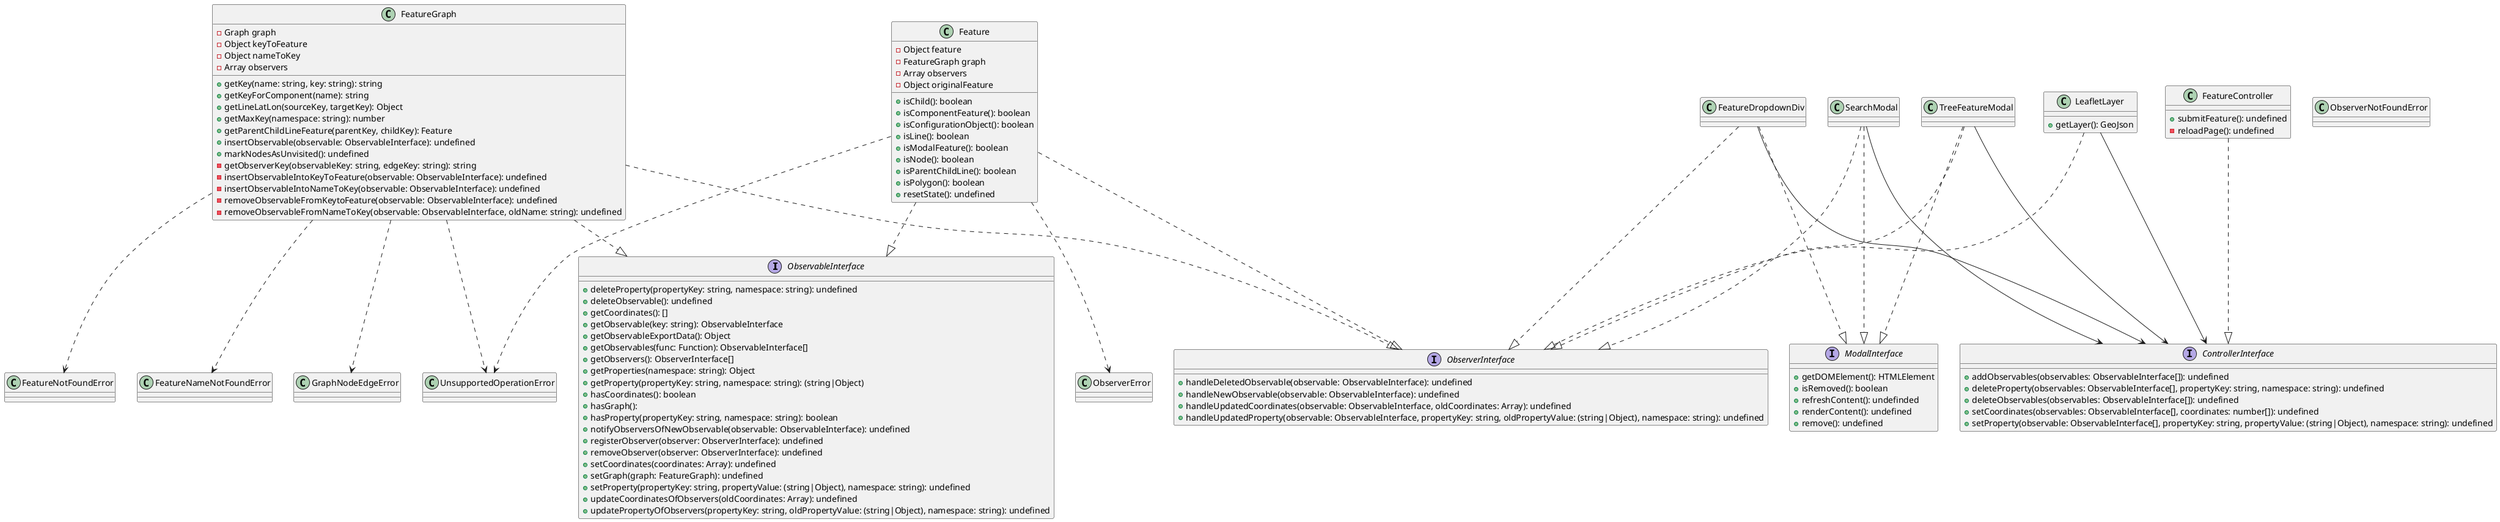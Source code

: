 @startuml design
' - Render this diagram with PlantUML

interface ObservableInterface {
    ' - The FeatureGraph and Feature classes follow the composite pattern by both implementing the ObservableInterface and the ObserverInterface
    ' - Commented-out methods should exist for consistency but aren't implemented because they don't logically make sense

    '+deleteCoordinates(): undefined
    '   - I haven't encountered a situation where I would ever want to delete coordinates (yet)
    +deleteProperty(propertyKey: string, namespace: string): undefined
        ' - Does this method signature work for the composite pattern? Yes
        '   - Feature: delete the property from the Feature
        '   - FeatureGraph: throw an UnsupportedOperationError. A FeatureGraph does not have its own properties
    +deleteObservable(): undefined
        ' - Does this method signature work for the composite pattern? Yes
        '   - Feature: mark the Feature instance as being deleted (I don't actually do anything for this) and the notify observers by calling their
        '     handleDeletedObservable() method
        '   - FeatureGraph: don't delete the FeatureGraph. Just notify observers of the FeatureGraph itself that the ObservableInterface instance was
        '     deleted by calling the handleDeletedObservable() method on the FeatureGraph observers in the handleDeletedObservable() method of the
        '     graph. I suppose if the entire graph gets deleted, then perhaps the FeatureGraph itself could be deleted. But this is such a weird
        '     corner case that I'm not going to deal with it right now. Just throw an UnsupportedOperationError
    '+deleteObserver(): undefined
    '   - Observers don't need to be deleted. They're just removed as observers. They should be garbage collected if there are no memory leaks
    +getCoordinates(): []
        ' - Does this method signature work for the composite pattern? Yes
        '   - Feature: return the coordinates of the Feature
        '   - FeatureGraph: throw an UnsupportedOperationError. A FeatureGraph does not have its own coordinates
    +getObservable(key: string): ObservableInterface
        ' - Does this method signature work for the composite pattern? Yes
        '   - Feature: throw an UnsupportedOperationError. A Feature already is the observable
        '   - FeatureGraph: return the Feature with the matching key, or throw a FeatureNotFoundError
    +getObservableExportData(): Object
        ' - Does this method signature work for the composite pattern? Yes
        '   - Feature: create a structuredClone() of the GeoJSON feature, modify it as necessary (e.g. remove names), and return it
        '   - FeatureGraph: call getObservableExportData() on the desired Feature instances and return a FeatureCollection
    +getObservables(func: Function): ObservableInterface[]
        ' - Does this method signature work for the composite pattern? Yes
        '   - Feature: throw an UnsupportedOperationError. A Feature already is the observable
        '   - FeatureGraph: return an array of Features that satisfy the given function
    +getObservers(): ObserverInterface[]
        ' - Does this method signature work for the composite pattern? Yes
        '   - Feature: return this.#observers
        '   - FeatureGraph: return this.#observers. Not sure when this would be needed, but it's trivial to implement
    +getProperties(namespace: string): Object
        ' - Does this method signature work for the composite pattern? Yes
        '   - Feature: return the properties in the given namespace on the Feature
        '   - FeatureGraph: throw an UnsupportedOperationError. A FeatureGraph does not have its own properties
    +getProperty(propertyKey: string, namespace: string): (string|Object)
        ' - Does this method signature work for the composite pattern? Yes
        '   - Feature: return the property value of the Feature
        '   - FeatureGraph: throw an UnsupportedOperationError. A FeatureGraph does not have its own properties
    +hasCoordinates(): boolean
        ' - Does this method signature work for the composite pattern? Yes
        '   - Feature: check if the Feature has coordinates
        '   - FeatureGraph: throw an UnsupportedOperationError. A FeatureGraph does not have its own coordinates
    +hasGraph():
        ' - Does this method signature work for the composite pattern? Yes
        '   - Feature: return whether the reference to a graph in the Feature is set
        '   - FeatureGraph: throw an UnsupportedOperationError. At this time, graphs cannot be nested
    +hasProperty(propertyKey: string, namespace: string): boolean
        ' - Does this method signature work for the composite pattern? Yes
        '   - Feature: check if the property exists on the Feature
        '   - FeatureGraph: throw an UnsupportedOperationError. A FeatureGraph does not have its own properties
    '+hasObservable(): boolean
    '+hasObserver(): boolean
    +notifyObserversOfNewObservable(observable: ObservableInterface): undefined
        ' - Does this method signature work for the composite pattern? Yes
        '   - Feature: throw an UnsupportedOperationError. When a Feature instance is created, it doesn't have any observers to notify
        '   - FeatureGraph: call the handleNewObservable() method of observers of the FeatureGraph at the end of the insertObservable() method
    +registerObserver(observer: ObserverInterface): undefined
        ' - Does this method signature work for the composite pattern? Yes
        '   - Feature: add the observer to this.#observers
        '   - FeatureGraph: add the observer to this.#observers
    +removeObserver(observer: ObserverInterface): undefined
        ' - Does this method signature work for the composite pattern? Yes
        '   - Feature: remove the observer from this.#observers
        '   - FeatureGraph: remove the observer from this.#observers
    +setCoordinates(coordinates: Array): undefined
        ' - Does this method signature work for the composite pattern? Yes
        '   - Feature: set the coordinates on the Feature and call updateCoordinatesOfObservers() 
        '   - FeatureGraph: throw an UnsupportedOperationError. A FeatureGraph does not have its own coordinates
    +setGraph(graph: FeatureGraph): undefined
        ' - Does this method signature work for the composite pattern? Yes
        '   - Feature: set a reference to the graph in the Feature
        '   - FeatureGraph: throw an UnsupportedOperationError. At this time, graphs cannot be nested
    +setProperty(propertyKey: string, propertyValue: (string|Object), namespace: string): undefined
        ' - Does this method signature work for the composite pattern? Yes
        '   - Feature: set the property on the Feature and call updatePropertyOfObservers() 
        '   - FeatureGraph: throw an UnsupportedOperationError. A FeatureGraph does not have its own properties
    '+setObservable(): undefined === +insertObservable(): undefined
    '+setObserver():undefined === +registerObserver(): undefined
    +updateCoordinatesOfObservers(oldCoordinates: Array): undefined
        ' - Does this method signature work for the composite pattern? Yes
        '   - Feature: call the handleUpdatedCoordinates() method of each observer. The FeatureGraph will be notified this way
        '   - FeatureGraph: throw an UnsupportedOperationError. A FeatureGraph will notify observers, like the SearchModal, of
        '     new/updated/deleted properties by calling handleUpdatedCoordinates() on its own observers within its own handleUpdatedCoordinates() method
    +updatePropertyOfObservers(propertyKey: string, oldPropertyValue: (string|Object), namespace: string): undefined
        ' - Does this method signature work for the composite pattern? Yes
        '   - Feature: call the handleUpdatedProperty() method of each observer. The FeatureGraph will be notified this way
        '   - FeatureGraph: throw an UnsupportedOperationError. A FeatureGraph will notify observers, like the SearchModal, of
        '     new/updated/deleted properties by calling handleUpdatedProperty() on its own observers within its own handleUpdatedProperty() method
}

interface ObserverInterface {
    +handleDeletedObservable(observable: ObservableInterface): undefined
    +handleNewObservable(observable: ObservableInterface): undefined
    +handleUpdatedCoordinates(observable: ObservableInterface, oldCoordinates: Array): undefined
    +handleUpdatedProperty(observable: ObservableInterface, propertyKey: string, oldPropertyValue: (string|Object), namespace: string): undefined
}

Feature ..> ObserverError
Feature ..> UnsupportedOperationError
Feature ..|> ObservableInterface
Feature ..|> ObserverInterface
class Feature {
    -Object feature
    -FeatureGraph graph
    -Array observers
    -Object originalFeature
    +isChild(): boolean
    +isComponentFeature(): boolean
    +isConfigurationObject(): boolean
    +isLine(): boolean
    +isModalFeature(): boolean
    +isNode(): boolean
    +isParentChildLine(): boolean
    +isPolygon(): boolean
    +resetState(): undefined
}

class ObserverError {}
class ObserverNotFoundError {}
class UnsupportedOperationError {}

class FeatureNotFoundError {}
class FeatureNameNotFoundError {}
class GraphNodeEdgeError {}

FeatureGraph ..> UnsupportedOperationError
FeatureGraph ..> FeatureNotFoundError
FeatureGraph ..> FeatureNameNotFoundError
FeatureGraph ..> GraphNodeEdgeError
FeatureGraph ..|> ObservableInterface
FeatureGraph ..|> ObserverInterface
class FeatureGraph {
    -Graph graph
    -Object keyToFeature
    -Object nameToKey
    -Array observers
    +getKey(name: string, key: string): string
        ' - Return the key of the Feature with the given name, or throw a FeatureNameNotFoundError
    +getKeyForComponent(name): string
        ' - Components are never part of a FeatureGraph, so I can't provide a key to specify what to do in case of duplicate names. Return the key if
        '   there is a matching key, or throw a FeatureNameNotFoundError. If there are multiple keys, throw an Error or return the first key. The user
        '   could fix this by changing the duplicate names, then re-trying the operation
    +getLineLatLon(sourceKey, targetKey): Object
        ' - This method belongs in the FeatureGraph because only the FeatureGraph can use multiple keys to find out the latitude and longitude values 
    +getMaxKey(namespace: string): number
    +getParentChildLineFeature(parentKey, childKey): Feature
        ' - This method doesn't need to be located in the FeatureGraph class, but it works here. I could put it in the FeatureController class, but I
        '   shouldn't need a controller to create parent-child lines, so I won't
    +insertObservable(observable: ObservableInterface): undefined
        ' - The crazy thing is that now I can insert graphs into other graphs
    +markNodesAsUnvisited(): undefined
    -getObserverKey(observableKey: string, edgeKey: string): string
        ' - Throw a GraphNodeLoopError if an edge is discovered that loops back to the same graph node. This should never happen because I create a
        '   Graphology graph that doesn't allow self-loops
    -insertObservableIntoKeyToFeature(observable: ObservableInterface): undefined
    -insertObservableIntoNameToKey(observable: ObservableInterface): undefined
    -removeObservableFromKeytoFeature(observable: ObservableInterface): undefined
    -removeObservableFromNameToKey(observable: ObservableInterface, oldName: string): undefined
}

interface ModalInterface {
    +getDOMElement(): HTMLElement
        ' - Return the outermost HTMLElement of the modal that is supposed to be inserted into the DOM
    +isRemoved(): boolean
        ' - Return whether the modal has been deleted
    +refreshContent(): undefinded
        ' - Replace select DOM nodes (e.g. <select> elements) with new DOM nodes in response to some event, but do not replace all of the DOM nodes in
        '   order to preserve the state of the user's UI
    +renderContent(): undefined
        ' - Get a new set of DOM nodes that represent the initial state of the modal. If the old modal was already in the DOM, replace the old DOM
        '   nodes with the new DOM nodes
    +remove(): undefined
        ' - Remove the DOM nodes of the modal from the DOM. Also perform other actions as needed (e.g. remove the modal as an observer from its
        '   observables)
}

/'
- Situations:
    - A component is added to the FeatureGraph
        - The FeatureGraph calls notifyObserversOfNewObservable(). Every observer of the graph has handleNewObservable() called. The SearchModal does
          NOT register itself as an observer of the new Feature. It doesn't need to. It's already an observer of the graph. Instead, the SearchModal
          just calls refreshContent() and updates its key selects. New keys may or may not appear in the key selects, depending on whether the new
          Feature has new keys
    - A feature is deleted from the FeatureGraph
        - The FeatureGraph has handleDeletedObservable() called on it, which triggers it to call handleDeletedObservable() on all of its own
          observers. The SearchModal does not remove itself as an observer of the deleted feature since it never observed it in the first place.
          Instead, the SearchModal just calls refreshContent() and updates its key selects.
    - A feature has the only instance of its key and that key is deleted from the feature 
        - Eventually, the FeatureGraph has handleUpdatedProperty() called on it. The FeatureGraph will call handleUpdatedProperty() on all of its own
          observers. The SearchModal simply calls refreshContent(). Note this will happen every time that any Feature's property changes, but that's
          okay.
    - A feature has a new key added to it that is unique across all features
        - Same workflow as above
'/
SearchModal --> ControllerInterface
SearchModal ..|> ObserverInterface
SearchModal ..|> ModalInterface
class SearchModal {
    ' - I don't need to document public or private methods of this class
}

TreeFeatureModal --> ControllerInterface
TreeFeatureModal ..|> ObserverInterface
TreeFeatureModal ..|> ModalInterface
class TreeFeatureModal {
    ' - I don't need to document public or private methods of this class
}

' - Each FeatureDropdownDiv will only observe a single Feature. I'll use plain DropdownDivs for nodes, lines, and configuration objects
'   - I will also use plain DropdownDivs for any other arbitrary groupings of features
' - A FeatureDropdownDiv doesn't need a ControllerInterface, but to be consistent it will use on anyway
FeatureDropdownDiv --> ControllerInterface
FeatureDropdownDiv ..|> ObserverInterface
FeatureDropdownDiv ..|> ModalInterface
class FeatureDropdownDiv {

}

LeafletLayer --> ControllerInterface
LeafletLayer ..|> ObserverInterface
class LeafletLayer {
    +getLayer(): GeoJson
}

' - Classes that implement the ControllerInterface should NOT also implement the ObserverInterface, although they could
'   - The plan is for there to be a single ControllerInterface instance that gets passed around to all of the views. Each view can give the
'     ControllerInterface a set of IDs that point to the ObservableInterface instances that should be affected by a given method/operation of the
'     ControllerInterface. Actually, each view should give the controller an array of actual ObservableInterface instances. Each view should register
'     itself on the relevant observables, store those observables in an array, and then pass that array to the controller when needed. There's no need
'     to use IDs because then I'm just going to have to lookup those IDs more often in the graph which will slow things down (e.g. if I use IDs, I'll
'     have to lookup each Feature in the graph before setting coordinates). Each view will implement the ObserverInterface. That way, every view stays
'     in sync with all of the data and doesn't need to synchronize with the controller
'   - This plan works for views that only observe the graph as well. E.g. the SearchModal only observes the FeatureGraph directly, so it's notified of
'     any changes to the graph. However, after the SearchModal generates an array of ObservableInterface instances as search results, it can then pass
'     that array to the FeatureController to perform the desired operations.
'   - What about the distinction between the controller that manages actual features vs. the controller that manages components?
'       - The distinction is no longer important since every operation passes the ObservableInterface instances that should be affected by the
'         operation. E.g. can I delete component features? Yes! I can, but I won't. E.g. can I set coordinates/properties of component features? Yes!
'         All observers of a component (e.g. TreeFeatureModal instances) will be notified correctly and the graph won't be affected because component
'         features don't have a reference to the graph.
interface ControllerInterface {
    +addObservables(observables: ObservableInterface[]): undefined
        ' - Insert each observable in the array into the FeatureGraph. Each observable should be a clone of a component. Each view should create the
        '   clone, insert the clone into the array, and then pass the array to this method. The coordinates argument can be null, in which case the
        '   existing coordinates on the clone will be used. Actually, no. There shouldn't be a coordinates argument. Each view should set the
        '   coordinates on the clones correctly BEFORE passing the clones to this method. Parent-child lines should be created by views, then added to
        '   the end of the array so they can be inserted just like the other observables. The one thing this method should do is check if each
        '   observable in the array already has a reference to a graph via <ObservableInterface>.hasGraph() and throw a FeatureAlreadyInGraphError if
        '   it does. Actually I don't even have to do this. Just make the Feature class do it in setGraph()
        ' - This will handle mass add just fine
    '+getObservables(): ObservableInterface[]
        ' - Since views no longer rely on a ControllerInterface for observables, this method doesn't need to be implemented
    +deleteProperty(observables: ObservableInterface[], propertyKey: string, namespace: string): undefined
        ' - Call deleteProperty() on every ObservableInterface instance in the array and perform other actions if needed
    +deleteObservables(observables: ObservableInterface[]): undefined
        ' - Call deleteObservable() on every ObservableInterface instance in the arra and perform other actions if needed
    '+hasComponents(): boolean
        ' - Don't implement this. See hasProperty() for why
    '+hasConfigurationObjects(): boolean
        ' - Don't implement this. See hasProperty() for why
    '+hasLines(): boolean
        ' - Don't implement this. See hasProperty() for why
    '+hasNodes(): boolean
        ' - Don't implement this. See hasProperty() for why
    '+hasProperty(observables: ObservableInterface[], propertyKey: string, namespace: string): boolean
        ' - Technically, views are supposed to get state directly from the model. All this method does is provide the array of ObservableInterface
        '   instances to Array.prototype.some() and return the result. The views can do that directly if they need that information. It's easier to
        '   understand this operation when a view does it directly instead of delegating to the controller
    '+remove(): undefined
        ' - Since a ControllerInterface instance is no longer an observer, it never needs to be removed
    +setCoordinates(observables: ObservableInterface[], coordinates: number[]): undefined
        ' - Call setCoordinates() on every ObservableInterface instance in the array. In the event that I do something silly like try to set a line's
        '   coordinates using node coordinates, then setCoordinates() defined in the Feature class should raise the appropriate exception. When
        '   finished make the graph mark all nodes as unvisited.
    '+setObservables(observables: ObservableInterface[]): undefined
        ' - I don't implement this method because observables should be passed for every operation. If I set observables, it's possible that I might
        '   forget to set new observables before an operation, which will result in the operation affecting unintended Features 
    +setProperty(observable: ObservableInterface[], propertyKey: string, propertyValue: (string|Object), namespace: string): undefined
        ' - Call setProperty() on each observable in the array. If "from"/"to" changed, also update coordinates of the observable. If "parent"
        '   changed, update the coordinates of the parent-child line. I also need to mark all graph nodes as unvisited if any coordinates were
        '   changed. Don't validate whether it makes sense to add the property to any observable. That's the job of the TreeFeatureModal and other
        '   modals
        ' - This will handle mass edit just fine
}

' - FeatureControler does NOT implement the Observer interface because it does not need to
'   - Instead, every view uses the same FeatureController instance to perform operations and passes the ObservableInterface instances that should be
'     affected by an operation
FeatureController ..|> ControllerInterface
class FeatureController {
    +submitFeature(): undefined
    -reloadPage(): undefined
}

' - There's no need to implement a separate class for components
'ComponentController ..|> ControllerInterface
'class ComponentController {}

@enduml